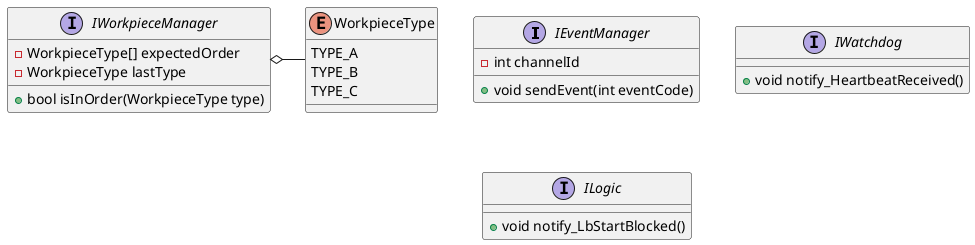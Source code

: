 @startuml
interface IEventManager {
  -int channelId
  +void sendEvent(int eventCode)
}

interface IWatchdog {
  +void notify_HeartbeatReceived()
}

interface ILogic {
  +void notify_LbStartBlocked()
}

enum WorkpieceType {
  TYPE_A
  TYPE_B
  TYPE_C
}

interface IWorkpieceManager {
  -WorkpieceType[] expectedOrder
  -WorkpieceType lastType
  +bool isInOrder(WorkpieceType type)
}

IWorkpieceManager o- WorkpieceType

@enduml